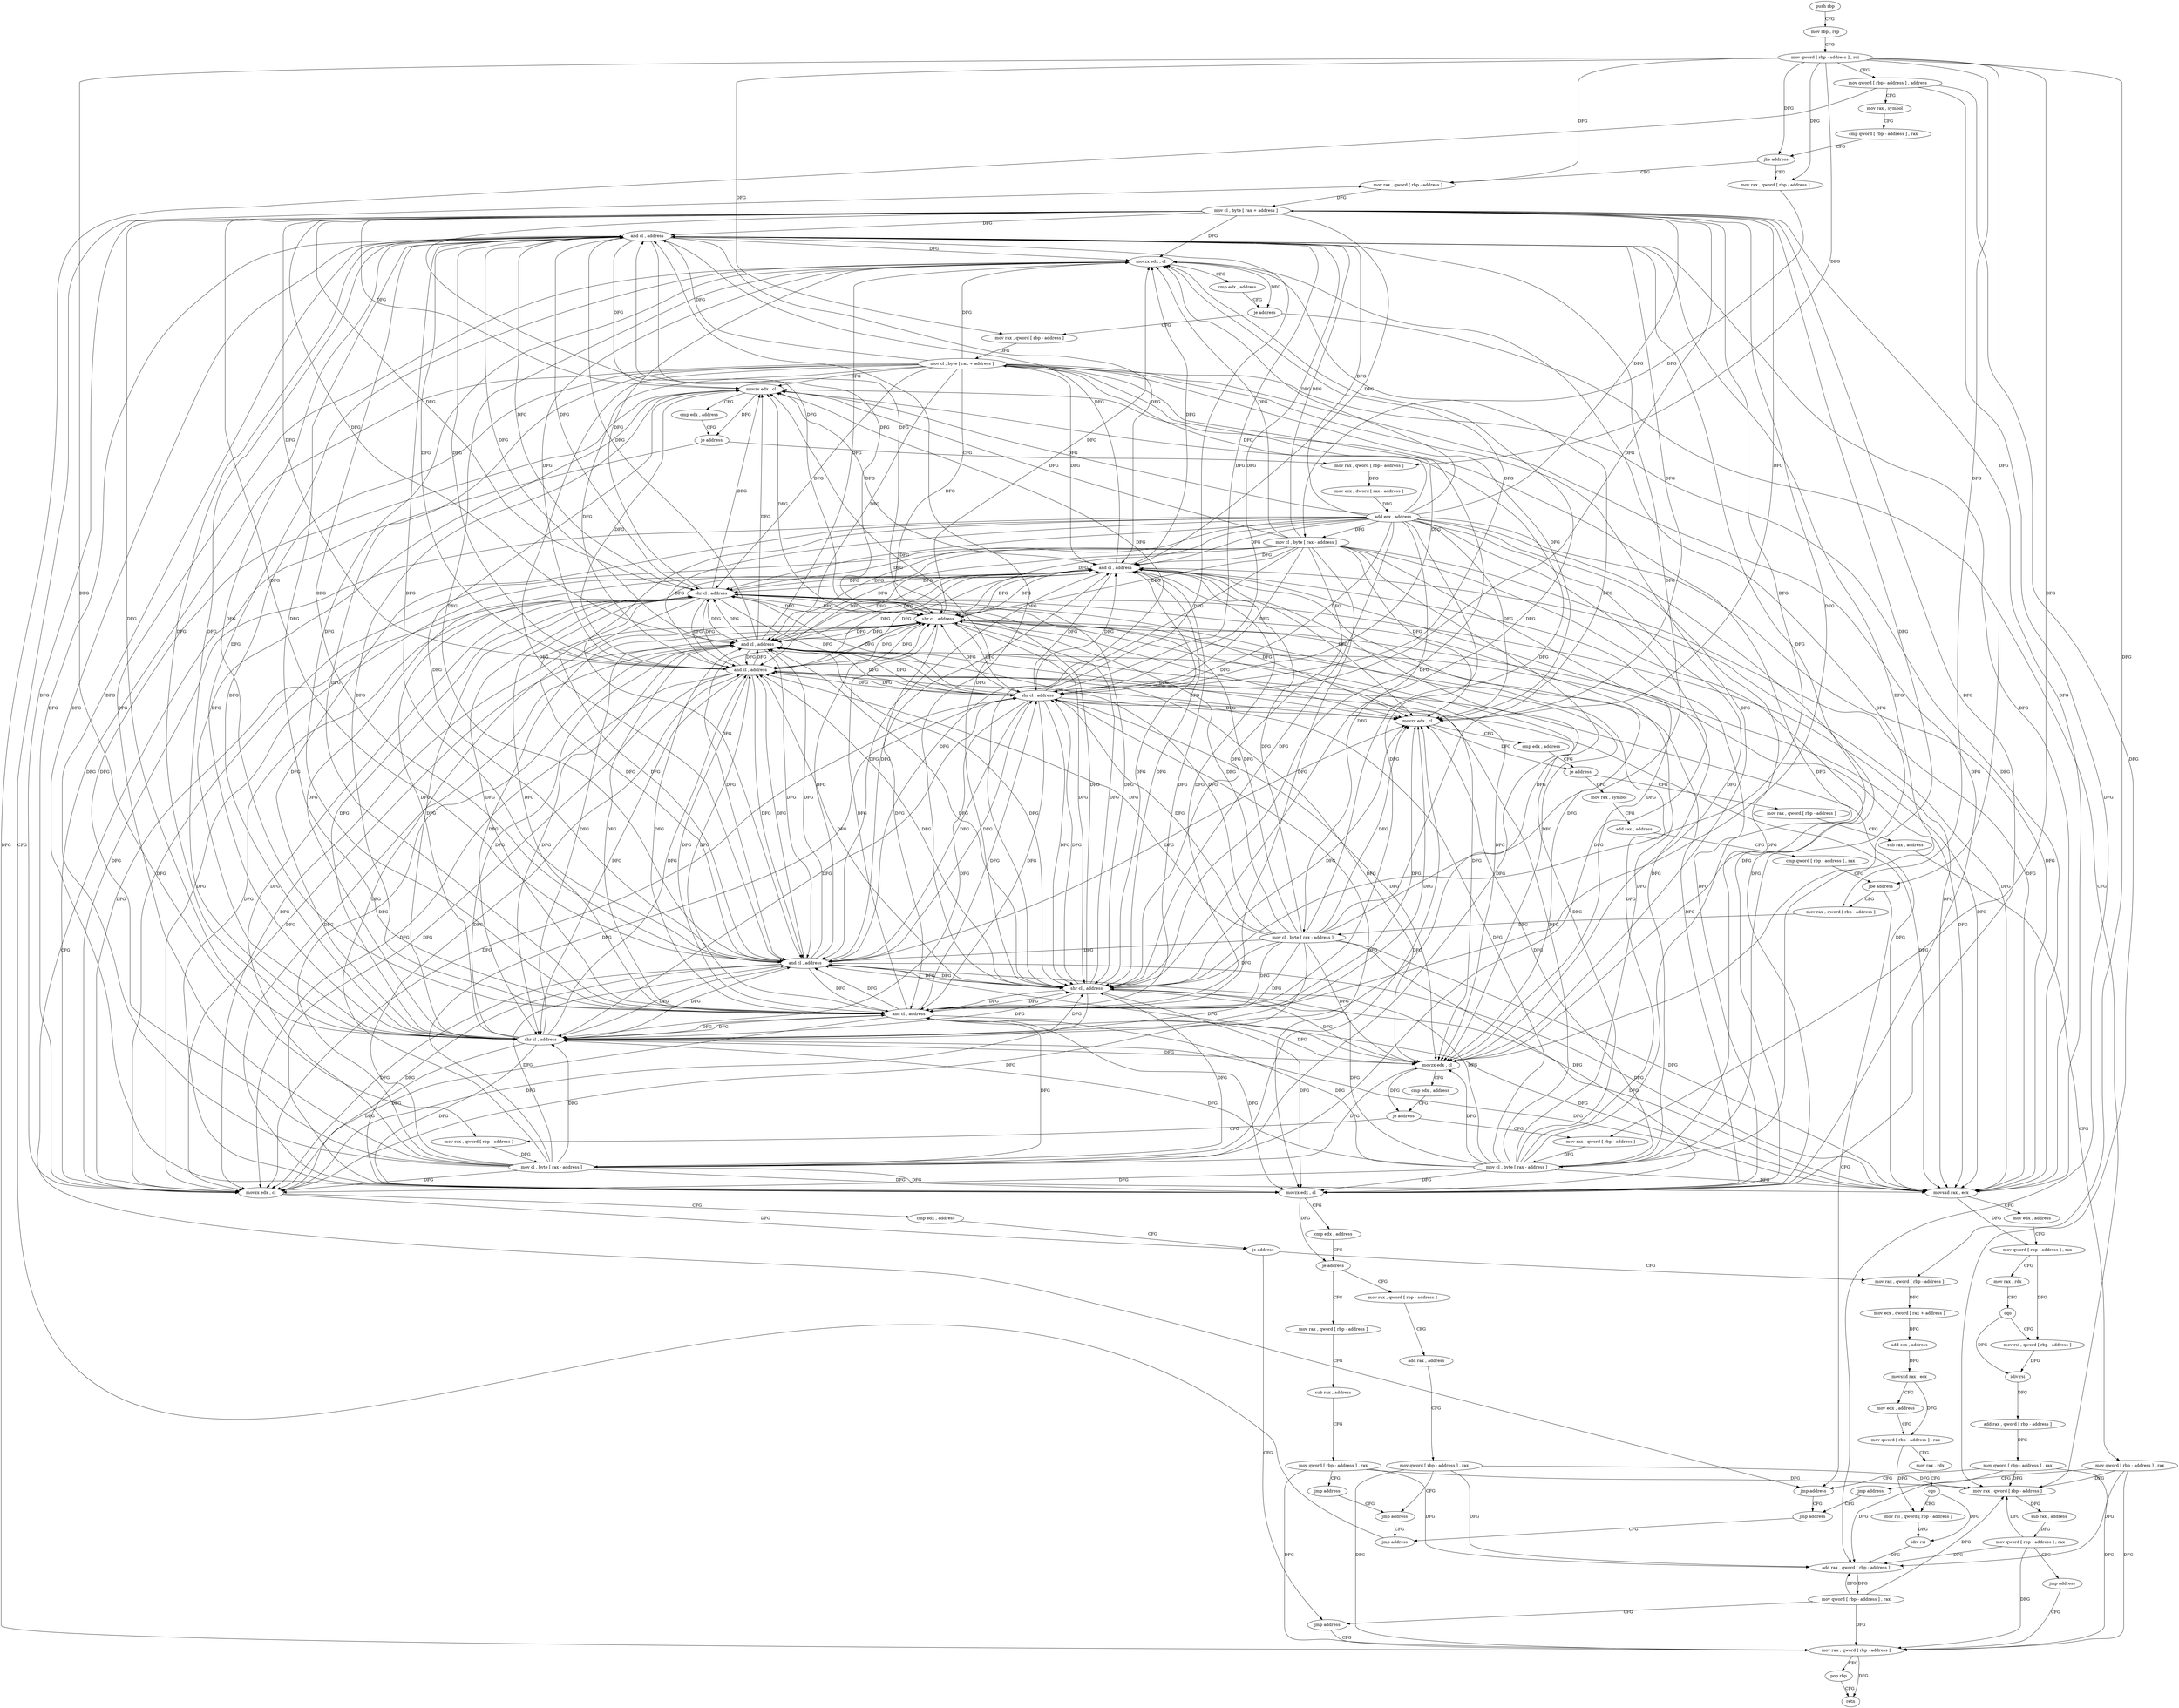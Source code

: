 digraph "func" {
"4207728" [label = "push rbp" ]
"4207729" [label = "mov rbp , rsp" ]
"4207732" [label = "mov qword [ rbp - address ] , rdi" ]
"4207736" [label = "mov qword [ rbp - address ] , address" ]
"4207744" [label = "mov rax , symbol" ]
"4207754" [label = "cmp qword [ rbp - address ] , rax" ]
"4207758" [label = "jbe address" ]
"4208004" [label = "mov rax , qword [ rbp - address ]" ]
"4207764" [label = "mov rax , qword [ rbp - address ]" ]
"4208008" [label = "mov cl , byte [ rax + address ]" ]
"4208011" [label = "and cl , address" ]
"4208014" [label = "movzx edx , cl" ]
"4208017" [label = "cmp edx , address" ]
"4208020" [label = "je address" ]
"4208045" [label = "mov rax , qword [ rbp - address ]" ]
"4208026" [label = "mov rax , qword [ rbp - address ]" ]
"4207768" [label = "mov cl , byte [ rax - address ]" ]
"4207771" [label = "shr cl , address" ]
"4207774" [label = "and cl , address" ]
"4207777" [label = "movzx edx , cl" ]
"4207780" [label = "cmp edx , address" ]
"4207783" [label = "je address" ]
"4207852" [label = "mov rax , qword [ rbp - address ]" ]
"4207789" [label = "mov rax , qword [ rbp - address ]" ]
"4208049" [label = "mov cl , byte [ rax + address ]" ]
"4208052" [label = "shr cl , address" ]
"4208055" [label = "and cl , address" ]
"4208058" [label = "movzx edx , cl" ]
"4208061" [label = "cmp edx , address" ]
"4208064" [label = "je address" ]
"4208112" [label = "jmp address" ]
"4208070" [label = "mov rax , qword [ rbp - address ]" ]
"4208030" [label = "sub rax , address" ]
"4208036" [label = "mov qword [ rbp - address ] , rax" ]
"4208040" [label = "jmp address" ]
"4208117" [label = "mov rax , qword [ rbp - address ]" ]
"4207856" [label = "mov cl , byte [ rax - address ]" ]
"4207859" [label = "shr cl , address" ]
"4207862" [label = "and cl , address" ]
"4207865" [label = "movzx edx , cl" ]
"4207868" [label = "cmp edx , address" ]
"4207871" [label = "je address" ]
"4207896" [label = "mov rax , symbol" ]
"4207877" [label = "mov rax , qword [ rbp - address ]" ]
"4207793" [label = "mov cl , byte [ rax - address ]" ]
"4207796" [label = "shr cl , address" ]
"4207799" [label = "and cl , address" ]
"4207802" [label = "movzx edx , cl" ]
"4207805" [label = "cmp edx , address" ]
"4207808" [label = "je address" ]
"4207833" [label = "mov rax , qword [ rbp - address ]" ]
"4207814" [label = "mov rax , qword [ rbp - address ]" ]
"4208074" [label = "mov ecx , dword [ rax + address ]" ]
"4208077" [label = "add ecx , address" ]
"4208080" [label = "movsxd rax , ecx" ]
"4208083" [label = "mov edx , address" ]
"4208088" [label = "mov qword [ rbp - address ] , rax" ]
"4208092" [label = "mov rax , rdx" ]
"4208095" [label = "cqo" ]
"4208097" [label = "mov rsi , qword [ rbp - address ]" ]
"4208101" [label = "idiv rsi" ]
"4208104" [label = "add rax , qword [ rbp - address ]" ]
"4208108" [label = "mov qword [ rbp - address ] , rax" ]
"4208121" [label = "pop rbp" ]
"4208122" [label = "retn" ]
"4207906" [label = "add rax , address" ]
"4207912" [label = "cmp qword [ rbp - address ] , rax" ]
"4207916" [label = "jbe address" ]
"4207989" [label = "jmp address" ]
"4207922" [label = "mov rax , qword [ rbp - address ]" ]
"4207881" [label = "sub rax , address" ]
"4207887" [label = "mov qword [ rbp - address ] , rax" ]
"4207891" [label = "jmp address" ]
"4207994" [label = "jmp address" ]
"4207837" [label = "add rax , address" ]
"4207843" [label = "mov qword [ rbp - address ] , rax" ]
"4207847" [label = "jmp address" ]
"4207818" [label = "sub rax , address" ]
"4207824" [label = "mov qword [ rbp - address ] , rax" ]
"4207828" [label = "jmp address" ]
"4207926" [label = "mov cl , byte [ rax - address ]" ]
"4207929" [label = "shr cl , address" ]
"4207932" [label = "and cl , address" ]
"4207935" [label = "movzx edx , cl" ]
"4207938" [label = "cmp edx , address" ]
"4207941" [label = "je address" ]
"4207947" [label = "mov rax , qword [ rbp - address ]" ]
"4207999" [label = "jmp address" ]
"4207951" [label = "mov ecx , dword [ rax - address ]" ]
"4207954" [label = "add ecx , address" ]
"4207957" [label = "movsxd rax , ecx" ]
"4207960" [label = "mov edx , address" ]
"4207965" [label = "mov qword [ rbp - address ] , rax" ]
"4207969" [label = "mov rax , rdx" ]
"4207972" [label = "cqo" ]
"4207974" [label = "mov rsi , qword [ rbp - address ]" ]
"4207978" [label = "idiv rsi" ]
"4207981" [label = "add rax , qword [ rbp - address ]" ]
"4207985" [label = "mov qword [ rbp - address ] , rax" ]
"4207728" -> "4207729" [ label = "CFG" ]
"4207729" -> "4207732" [ label = "CFG" ]
"4207732" -> "4207736" [ label = "CFG" ]
"4207732" -> "4207758" [ label = "DFG" ]
"4207732" -> "4208004" [ label = "DFG" ]
"4207732" -> "4207764" [ label = "DFG" ]
"4207732" -> "4208045" [ label = "DFG" ]
"4207732" -> "4207852" [ label = "DFG" ]
"4207732" -> "4207789" [ label = "DFG" ]
"4207732" -> "4208070" [ label = "DFG" ]
"4207732" -> "4207916" [ label = "DFG" ]
"4207732" -> "4207922" [ label = "DFG" ]
"4207732" -> "4207947" [ label = "DFG" ]
"4207736" -> "4207744" [ label = "CFG" ]
"4207736" -> "4208026" [ label = "DFG" ]
"4207736" -> "4208104" [ label = "DFG" ]
"4207736" -> "4208117" [ label = "DFG" ]
"4207744" -> "4207754" [ label = "CFG" ]
"4207754" -> "4207758" [ label = "CFG" ]
"4207758" -> "4208004" [ label = "CFG" ]
"4207758" -> "4207764" [ label = "CFG" ]
"4208004" -> "4208008" [ label = "DFG" ]
"4207764" -> "4207768" [ label = "DFG" ]
"4208008" -> "4208011" [ label = "DFG" ]
"4208008" -> "4208014" [ label = "DFG" ]
"4208008" -> "4207771" [ label = "DFG" ]
"4208008" -> "4207774" [ label = "DFG" ]
"4208008" -> "4207777" [ label = "DFG" ]
"4208008" -> "4208052" [ label = "DFG" ]
"4208008" -> "4208055" [ label = "DFG" ]
"4208008" -> "4208058" [ label = "DFG" ]
"4208008" -> "4207859" [ label = "DFG" ]
"4208008" -> "4207862" [ label = "DFG" ]
"4208008" -> "4207865" [ label = "DFG" ]
"4208008" -> "4207796" [ label = "DFG" ]
"4208008" -> "4207799" [ label = "DFG" ]
"4208008" -> "4207802" [ label = "DFG" ]
"4208008" -> "4207929" [ label = "DFG" ]
"4208008" -> "4207932" [ label = "DFG" ]
"4208008" -> "4207935" [ label = "DFG" ]
"4208008" -> "4207957" [ label = "DFG" ]
"4208011" -> "4208014" [ label = "DFG" ]
"4208011" -> "4207771" [ label = "DFG" ]
"4208011" -> "4207774" [ label = "DFG" ]
"4208011" -> "4207777" [ label = "DFG" ]
"4208011" -> "4208052" [ label = "DFG" ]
"4208011" -> "4208055" [ label = "DFG" ]
"4208011" -> "4208058" [ label = "DFG" ]
"4208011" -> "4207859" [ label = "DFG" ]
"4208011" -> "4207862" [ label = "DFG" ]
"4208011" -> "4207865" [ label = "DFG" ]
"4208011" -> "4207796" [ label = "DFG" ]
"4208011" -> "4207799" [ label = "DFG" ]
"4208011" -> "4207802" [ label = "DFG" ]
"4208011" -> "4207929" [ label = "DFG" ]
"4208011" -> "4207932" [ label = "DFG" ]
"4208011" -> "4207935" [ label = "DFG" ]
"4208011" -> "4207957" [ label = "DFG" ]
"4208014" -> "4208017" [ label = "CFG" ]
"4208014" -> "4208020" [ label = "DFG" ]
"4208017" -> "4208020" [ label = "CFG" ]
"4208020" -> "4208045" [ label = "CFG" ]
"4208020" -> "4208026" [ label = "CFG" ]
"4208045" -> "4208049" [ label = "DFG" ]
"4208026" -> "4208030" [ label = "DFG" ]
"4207768" -> "4207771" [ label = "DFG" ]
"4207768" -> "4208011" [ label = "DFG" ]
"4207768" -> "4208014" [ label = "DFG" ]
"4207768" -> "4207774" [ label = "DFG" ]
"4207768" -> "4207777" [ label = "DFG" ]
"4207768" -> "4208052" [ label = "DFG" ]
"4207768" -> "4208055" [ label = "DFG" ]
"4207768" -> "4208058" [ label = "DFG" ]
"4207768" -> "4207859" [ label = "DFG" ]
"4207768" -> "4207862" [ label = "DFG" ]
"4207768" -> "4207865" [ label = "DFG" ]
"4207768" -> "4207796" [ label = "DFG" ]
"4207768" -> "4207799" [ label = "DFG" ]
"4207768" -> "4207802" [ label = "DFG" ]
"4207768" -> "4207929" [ label = "DFG" ]
"4207768" -> "4207932" [ label = "DFG" ]
"4207768" -> "4207935" [ label = "DFG" ]
"4207768" -> "4207957" [ label = "DFG" ]
"4207771" -> "4207774" [ label = "DFG" ]
"4207771" -> "4208011" [ label = "DFG" ]
"4207771" -> "4208014" [ label = "DFG" ]
"4207771" -> "4207777" [ label = "DFG" ]
"4207771" -> "4208052" [ label = "DFG" ]
"4207771" -> "4208055" [ label = "DFG" ]
"4207771" -> "4208058" [ label = "DFG" ]
"4207771" -> "4207859" [ label = "DFG" ]
"4207771" -> "4207862" [ label = "DFG" ]
"4207771" -> "4207865" [ label = "DFG" ]
"4207771" -> "4207796" [ label = "DFG" ]
"4207771" -> "4207799" [ label = "DFG" ]
"4207771" -> "4207802" [ label = "DFG" ]
"4207771" -> "4207929" [ label = "DFG" ]
"4207771" -> "4207932" [ label = "DFG" ]
"4207771" -> "4207935" [ label = "DFG" ]
"4207771" -> "4207957" [ label = "DFG" ]
"4207774" -> "4207777" [ label = "DFG" ]
"4207774" -> "4208011" [ label = "DFG" ]
"4207774" -> "4208014" [ label = "DFG" ]
"4207774" -> "4207771" [ label = "DFG" ]
"4207774" -> "4208052" [ label = "DFG" ]
"4207774" -> "4208055" [ label = "DFG" ]
"4207774" -> "4208058" [ label = "DFG" ]
"4207774" -> "4207859" [ label = "DFG" ]
"4207774" -> "4207862" [ label = "DFG" ]
"4207774" -> "4207865" [ label = "DFG" ]
"4207774" -> "4207796" [ label = "DFG" ]
"4207774" -> "4207799" [ label = "DFG" ]
"4207774" -> "4207802" [ label = "DFG" ]
"4207774" -> "4207929" [ label = "DFG" ]
"4207774" -> "4207932" [ label = "DFG" ]
"4207774" -> "4207935" [ label = "DFG" ]
"4207774" -> "4207957" [ label = "DFG" ]
"4207777" -> "4207780" [ label = "CFG" ]
"4207777" -> "4207783" [ label = "DFG" ]
"4207780" -> "4207783" [ label = "CFG" ]
"4207783" -> "4207852" [ label = "CFG" ]
"4207783" -> "4207789" [ label = "CFG" ]
"4207852" -> "4207856" [ label = "DFG" ]
"4207789" -> "4207793" [ label = "DFG" ]
"4208049" -> "4208052" [ label = "DFG" ]
"4208049" -> "4208011" [ label = "DFG" ]
"4208049" -> "4208014" [ label = "DFG" ]
"4208049" -> "4207771" [ label = "DFG" ]
"4208049" -> "4207774" [ label = "DFG" ]
"4208049" -> "4207777" [ label = "DFG" ]
"4208049" -> "4208055" [ label = "DFG" ]
"4208049" -> "4208058" [ label = "DFG" ]
"4208049" -> "4207859" [ label = "DFG" ]
"4208049" -> "4207862" [ label = "DFG" ]
"4208049" -> "4207865" [ label = "DFG" ]
"4208049" -> "4207796" [ label = "DFG" ]
"4208049" -> "4207799" [ label = "DFG" ]
"4208049" -> "4207802" [ label = "DFG" ]
"4208049" -> "4207929" [ label = "DFG" ]
"4208049" -> "4207932" [ label = "DFG" ]
"4208049" -> "4207935" [ label = "DFG" ]
"4208049" -> "4207957" [ label = "DFG" ]
"4208052" -> "4208055" [ label = "DFG" ]
"4208052" -> "4208011" [ label = "DFG" ]
"4208052" -> "4208014" [ label = "DFG" ]
"4208052" -> "4207771" [ label = "DFG" ]
"4208052" -> "4207774" [ label = "DFG" ]
"4208052" -> "4207777" [ label = "DFG" ]
"4208052" -> "4208058" [ label = "DFG" ]
"4208052" -> "4207859" [ label = "DFG" ]
"4208052" -> "4207862" [ label = "DFG" ]
"4208052" -> "4207865" [ label = "DFG" ]
"4208052" -> "4207796" [ label = "DFG" ]
"4208052" -> "4207799" [ label = "DFG" ]
"4208052" -> "4207802" [ label = "DFG" ]
"4208052" -> "4207929" [ label = "DFG" ]
"4208052" -> "4207932" [ label = "DFG" ]
"4208052" -> "4207935" [ label = "DFG" ]
"4208052" -> "4207957" [ label = "DFG" ]
"4208055" -> "4208058" [ label = "DFG" ]
"4208055" -> "4208011" [ label = "DFG" ]
"4208055" -> "4208014" [ label = "DFG" ]
"4208055" -> "4207771" [ label = "DFG" ]
"4208055" -> "4207774" [ label = "DFG" ]
"4208055" -> "4207777" [ label = "DFG" ]
"4208055" -> "4208052" [ label = "DFG" ]
"4208055" -> "4207859" [ label = "DFG" ]
"4208055" -> "4207862" [ label = "DFG" ]
"4208055" -> "4207865" [ label = "DFG" ]
"4208055" -> "4207796" [ label = "DFG" ]
"4208055" -> "4207799" [ label = "DFG" ]
"4208055" -> "4207802" [ label = "DFG" ]
"4208055" -> "4207929" [ label = "DFG" ]
"4208055" -> "4207932" [ label = "DFG" ]
"4208055" -> "4207935" [ label = "DFG" ]
"4208055" -> "4207957" [ label = "DFG" ]
"4208058" -> "4208061" [ label = "CFG" ]
"4208058" -> "4208064" [ label = "DFG" ]
"4208061" -> "4208064" [ label = "CFG" ]
"4208064" -> "4208112" [ label = "CFG" ]
"4208064" -> "4208070" [ label = "CFG" ]
"4208112" -> "4208117" [ label = "CFG" ]
"4208070" -> "4208074" [ label = "DFG" ]
"4208030" -> "4208036" [ label = "DFG" ]
"4208036" -> "4208040" [ label = "CFG" ]
"4208036" -> "4208026" [ label = "DFG" ]
"4208036" -> "4208104" [ label = "DFG" ]
"4208036" -> "4208117" [ label = "DFG" ]
"4208040" -> "4208117" [ label = "CFG" ]
"4208117" -> "4208121" [ label = "CFG" ]
"4208117" -> "4208122" [ label = "DFG" ]
"4207856" -> "4207859" [ label = "DFG" ]
"4207856" -> "4208011" [ label = "DFG" ]
"4207856" -> "4208014" [ label = "DFG" ]
"4207856" -> "4207771" [ label = "DFG" ]
"4207856" -> "4207774" [ label = "DFG" ]
"4207856" -> "4207777" [ label = "DFG" ]
"4207856" -> "4208052" [ label = "DFG" ]
"4207856" -> "4208055" [ label = "DFG" ]
"4207856" -> "4208058" [ label = "DFG" ]
"4207856" -> "4207862" [ label = "DFG" ]
"4207856" -> "4207865" [ label = "DFG" ]
"4207856" -> "4207796" [ label = "DFG" ]
"4207856" -> "4207799" [ label = "DFG" ]
"4207856" -> "4207802" [ label = "DFG" ]
"4207856" -> "4207929" [ label = "DFG" ]
"4207856" -> "4207932" [ label = "DFG" ]
"4207856" -> "4207935" [ label = "DFG" ]
"4207856" -> "4207957" [ label = "DFG" ]
"4207859" -> "4207862" [ label = "DFG" ]
"4207859" -> "4208011" [ label = "DFG" ]
"4207859" -> "4208014" [ label = "DFG" ]
"4207859" -> "4207771" [ label = "DFG" ]
"4207859" -> "4207774" [ label = "DFG" ]
"4207859" -> "4207777" [ label = "DFG" ]
"4207859" -> "4208052" [ label = "DFG" ]
"4207859" -> "4208055" [ label = "DFG" ]
"4207859" -> "4208058" [ label = "DFG" ]
"4207859" -> "4207865" [ label = "DFG" ]
"4207859" -> "4207796" [ label = "DFG" ]
"4207859" -> "4207799" [ label = "DFG" ]
"4207859" -> "4207802" [ label = "DFG" ]
"4207859" -> "4207929" [ label = "DFG" ]
"4207859" -> "4207932" [ label = "DFG" ]
"4207859" -> "4207935" [ label = "DFG" ]
"4207859" -> "4207957" [ label = "DFG" ]
"4207862" -> "4207865" [ label = "DFG" ]
"4207862" -> "4208011" [ label = "DFG" ]
"4207862" -> "4208014" [ label = "DFG" ]
"4207862" -> "4207771" [ label = "DFG" ]
"4207862" -> "4207774" [ label = "DFG" ]
"4207862" -> "4207777" [ label = "DFG" ]
"4207862" -> "4208052" [ label = "DFG" ]
"4207862" -> "4208055" [ label = "DFG" ]
"4207862" -> "4208058" [ label = "DFG" ]
"4207862" -> "4207859" [ label = "DFG" ]
"4207862" -> "4207796" [ label = "DFG" ]
"4207862" -> "4207799" [ label = "DFG" ]
"4207862" -> "4207802" [ label = "DFG" ]
"4207862" -> "4207929" [ label = "DFG" ]
"4207862" -> "4207932" [ label = "DFG" ]
"4207862" -> "4207935" [ label = "DFG" ]
"4207862" -> "4207957" [ label = "DFG" ]
"4207865" -> "4207868" [ label = "CFG" ]
"4207865" -> "4207871" [ label = "DFG" ]
"4207868" -> "4207871" [ label = "CFG" ]
"4207871" -> "4207896" [ label = "CFG" ]
"4207871" -> "4207877" [ label = "CFG" ]
"4207896" -> "4207906" [ label = "CFG" ]
"4207877" -> "4207881" [ label = "CFG" ]
"4207793" -> "4207796" [ label = "DFG" ]
"4207793" -> "4208011" [ label = "DFG" ]
"4207793" -> "4208014" [ label = "DFG" ]
"4207793" -> "4207771" [ label = "DFG" ]
"4207793" -> "4207774" [ label = "DFG" ]
"4207793" -> "4207777" [ label = "DFG" ]
"4207793" -> "4208052" [ label = "DFG" ]
"4207793" -> "4208055" [ label = "DFG" ]
"4207793" -> "4208058" [ label = "DFG" ]
"4207793" -> "4207859" [ label = "DFG" ]
"4207793" -> "4207862" [ label = "DFG" ]
"4207793" -> "4207865" [ label = "DFG" ]
"4207793" -> "4207799" [ label = "DFG" ]
"4207793" -> "4207802" [ label = "DFG" ]
"4207793" -> "4207929" [ label = "DFG" ]
"4207793" -> "4207932" [ label = "DFG" ]
"4207793" -> "4207935" [ label = "DFG" ]
"4207793" -> "4207957" [ label = "DFG" ]
"4207796" -> "4207799" [ label = "DFG" ]
"4207796" -> "4208011" [ label = "DFG" ]
"4207796" -> "4208014" [ label = "DFG" ]
"4207796" -> "4207771" [ label = "DFG" ]
"4207796" -> "4207774" [ label = "DFG" ]
"4207796" -> "4207777" [ label = "DFG" ]
"4207796" -> "4208052" [ label = "DFG" ]
"4207796" -> "4208055" [ label = "DFG" ]
"4207796" -> "4208058" [ label = "DFG" ]
"4207796" -> "4207859" [ label = "DFG" ]
"4207796" -> "4207862" [ label = "DFG" ]
"4207796" -> "4207865" [ label = "DFG" ]
"4207796" -> "4207802" [ label = "DFG" ]
"4207796" -> "4207929" [ label = "DFG" ]
"4207796" -> "4207932" [ label = "DFG" ]
"4207796" -> "4207935" [ label = "DFG" ]
"4207796" -> "4207957" [ label = "DFG" ]
"4207799" -> "4207802" [ label = "DFG" ]
"4207799" -> "4208011" [ label = "DFG" ]
"4207799" -> "4208014" [ label = "DFG" ]
"4207799" -> "4207771" [ label = "DFG" ]
"4207799" -> "4207774" [ label = "DFG" ]
"4207799" -> "4207777" [ label = "DFG" ]
"4207799" -> "4208052" [ label = "DFG" ]
"4207799" -> "4208055" [ label = "DFG" ]
"4207799" -> "4208058" [ label = "DFG" ]
"4207799" -> "4207859" [ label = "DFG" ]
"4207799" -> "4207862" [ label = "DFG" ]
"4207799" -> "4207865" [ label = "DFG" ]
"4207799" -> "4207796" [ label = "DFG" ]
"4207799" -> "4207929" [ label = "DFG" ]
"4207799" -> "4207932" [ label = "DFG" ]
"4207799" -> "4207935" [ label = "DFG" ]
"4207799" -> "4207957" [ label = "DFG" ]
"4207802" -> "4207805" [ label = "CFG" ]
"4207802" -> "4207808" [ label = "DFG" ]
"4207805" -> "4207808" [ label = "CFG" ]
"4207808" -> "4207833" [ label = "CFG" ]
"4207808" -> "4207814" [ label = "CFG" ]
"4207833" -> "4207837" [ label = "CFG" ]
"4207814" -> "4207818" [ label = "CFG" ]
"4208074" -> "4208077" [ label = "DFG" ]
"4208077" -> "4208080" [ label = "DFG" ]
"4208080" -> "4208083" [ label = "CFG" ]
"4208080" -> "4208088" [ label = "DFG" ]
"4208083" -> "4208088" [ label = "CFG" ]
"4208088" -> "4208092" [ label = "CFG" ]
"4208088" -> "4208097" [ label = "DFG" ]
"4208092" -> "4208095" [ label = "CFG" ]
"4208095" -> "4208097" [ label = "CFG" ]
"4208095" -> "4208101" [ label = "DFG" ]
"4208097" -> "4208101" [ label = "DFG" ]
"4208101" -> "4208104" [ label = "DFG" ]
"4208104" -> "4208108" [ label = "DFG" ]
"4208108" -> "4208112" [ label = "CFG" ]
"4208108" -> "4208026" [ label = "DFG" ]
"4208108" -> "4208104" [ label = "DFG" ]
"4208108" -> "4208117" [ label = "DFG" ]
"4208121" -> "4208122" [ label = "CFG" ]
"4207906" -> "4207912" [ label = "CFG" ]
"4207912" -> "4207916" [ label = "CFG" ]
"4207916" -> "4207989" [ label = "CFG" ]
"4207916" -> "4207922" [ label = "CFG" ]
"4207989" -> "4207994" [ label = "CFG" ]
"4207922" -> "4207926" [ label = "DFG" ]
"4207881" -> "4207887" [ label = "CFG" ]
"4207887" -> "4207891" [ label = "CFG" ]
"4207887" -> "4208026" [ label = "DFG" ]
"4207887" -> "4208104" [ label = "DFG" ]
"4207887" -> "4208117" [ label = "DFG" ]
"4207891" -> "4207994" [ label = "CFG" ]
"4207994" -> "4207999" [ label = "CFG" ]
"4207837" -> "4207843" [ label = "CFG" ]
"4207843" -> "4207847" [ label = "CFG" ]
"4207843" -> "4208026" [ label = "DFG" ]
"4207843" -> "4208104" [ label = "DFG" ]
"4207843" -> "4208117" [ label = "DFG" ]
"4207847" -> "4207999" [ label = "CFG" ]
"4207818" -> "4207824" [ label = "CFG" ]
"4207824" -> "4207828" [ label = "CFG" ]
"4207824" -> "4208026" [ label = "DFG" ]
"4207824" -> "4208104" [ label = "DFG" ]
"4207824" -> "4208117" [ label = "DFG" ]
"4207828" -> "4207847" [ label = "CFG" ]
"4207926" -> "4207929" [ label = "DFG" ]
"4207926" -> "4208011" [ label = "DFG" ]
"4207926" -> "4208014" [ label = "DFG" ]
"4207926" -> "4207771" [ label = "DFG" ]
"4207926" -> "4207774" [ label = "DFG" ]
"4207926" -> "4207777" [ label = "DFG" ]
"4207926" -> "4208052" [ label = "DFG" ]
"4207926" -> "4208055" [ label = "DFG" ]
"4207926" -> "4208058" [ label = "DFG" ]
"4207926" -> "4207859" [ label = "DFG" ]
"4207926" -> "4207862" [ label = "DFG" ]
"4207926" -> "4207865" [ label = "DFG" ]
"4207926" -> "4207796" [ label = "DFG" ]
"4207926" -> "4207799" [ label = "DFG" ]
"4207926" -> "4207802" [ label = "DFG" ]
"4207926" -> "4207932" [ label = "DFG" ]
"4207926" -> "4207935" [ label = "DFG" ]
"4207926" -> "4207957" [ label = "DFG" ]
"4207929" -> "4207932" [ label = "DFG" ]
"4207929" -> "4208011" [ label = "DFG" ]
"4207929" -> "4208014" [ label = "DFG" ]
"4207929" -> "4207771" [ label = "DFG" ]
"4207929" -> "4207774" [ label = "DFG" ]
"4207929" -> "4207777" [ label = "DFG" ]
"4207929" -> "4208052" [ label = "DFG" ]
"4207929" -> "4208055" [ label = "DFG" ]
"4207929" -> "4208058" [ label = "DFG" ]
"4207929" -> "4207859" [ label = "DFG" ]
"4207929" -> "4207862" [ label = "DFG" ]
"4207929" -> "4207865" [ label = "DFG" ]
"4207929" -> "4207796" [ label = "DFG" ]
"4207929" -> "4207799" [ label = "DFG" ]
"4207929" -> "4207802" [ label = "DFG" ]
"4207929" -> "4207935" [ label = "DFG" ]
"4207929" -> "4207957" [ label = "DFG" ]
"4207932" -> "4207935" [ label = "DFG" ]
"4207932" -> "4208011" [ label = "DFG" ]
"4207932" -> "4208014" [ label = "DFG" ]
"4207932" -> "4207771" [ label = "DFG" ]
"4207932" -> "4207774" [ label = "DFG" ]
"4207932" -> "4207777" [ label = "DFG" ]
"4207932" -> "4208052" [ label = "DFG" ]
"4207932" -> "4208055" [ label = "DFG" ]
"4207932" -> "4208058" [ label = "DFG" ]
"4207932" -> "4207859" [ label = "DFG" ]
"4207932" -> "4207862" [ label = "DFG" ]
"4207932" -> "4207865" [ label = "DFG" ]
"4207932" -> "4207796" [ label = "DFG" ]
"4207932" -> "4207799" [ label = "DFG" ]
"4207932" -> "4207802" [ label = "DFG" ]
"4207932" -> "4207929" [ label = "DFG" ]
"4207932" -> "4207957" [ label = "DFG" ]
"4207935" -> "4207938" [ label = "CFG" ]
"4207935" -> "4207941" [ label = "DFG" ]
"4207938" -> "4207941" [ label = "CFG" ]
"4207941" -> "4207989" [ label = "CFG" ]
"4207941" -> "4207947" [ label = "CFG" ]
"4207947" -> "4207951" [ label = "DFG" ]
"4207999" -> "4208004" [ label = "CFG" ]
"4207951" -> "4207954" [ label = "DFG" ]
"4207954" -> "4207957" [ label = "DFG" ]
"4207954" -> "4208011" [ label = "DFG" ]
"4207954" -> "4208014" [ label = "DFG" ]
"4207954" -> "4207771" [ label = "DFG" ]
"4207954" -> "4207774" [ label = "DFG" ]
"4207954" -> "4207777" [ label = "DFG" ]
"4207954" -> "4208052" [ label = "DFG" ]
"4207954" -> "4208055" [ label = "DFG" ]
"4207954" -> "4208058" [ label = "DFG" ]
"4207954" -> "4207859" [ label = "DFG" ]
"4207954" -> "4207862" [ label = "DFG" ]
"4207954" -> "4207865" [ label = "DFG" ]
"4207954" -> "4207796" [ label = "DFG" ]
"4207954" -> "4207799" [ label = "DFG" ]
"4207954" -> "4207802" [ label = "DFG" ]
"4207954" -> "4207929" [ label = "DFG" ]
"4207954" -> "4207932" [ label = "DFG" ]
"4207954" -> "4207935" [ label = "DFG" ]
"4207954" -> "4208008" [ label = "DFG" ]
"4207954" -> "4207768" [ label = "DFG" ]
"4207954" -> "4208049" [ label = "DFG" ]
"4207954" -> "4207856" [ label = "DFG" ]
"4207954" -> "4207793" [ label = "DFG" ]
"4207954" -> "4207926" [ label = "DFG" ]
"4207957" -> "4207960" [ label = "CFG" ]
"4207957" -> "4207965" [ label = "DFG" ]
"4207960" -> "4207965" [ label = "CFG" ]
"4207965" -> "4207969" [ label = "CFG" ]
"4207965" -> "4207974" [ label = "DFG" ]
"4207969" -> "4207972" [ label = "CFG" ]
"4207972" -> "4207974" [ label = "CFG" ]
"4207972" -> "4207978" [ label = "DFG" ]
"4207974" -> "4207978" [ label = "DFG" ]
"4207978" -> "4207981" [ label = "DFG" ]
"4207981" -> "4207985" [ label = "DFG" ]
"4207985" -> "4207989" [ label = "CFG" ]
"4207985" -> "4208026" [ label = "DFG" ]
"4207985" -> "4208104" [ label = "DFG" ]
"4207985" -> "4208117" [ label = "DFG" ]
}
